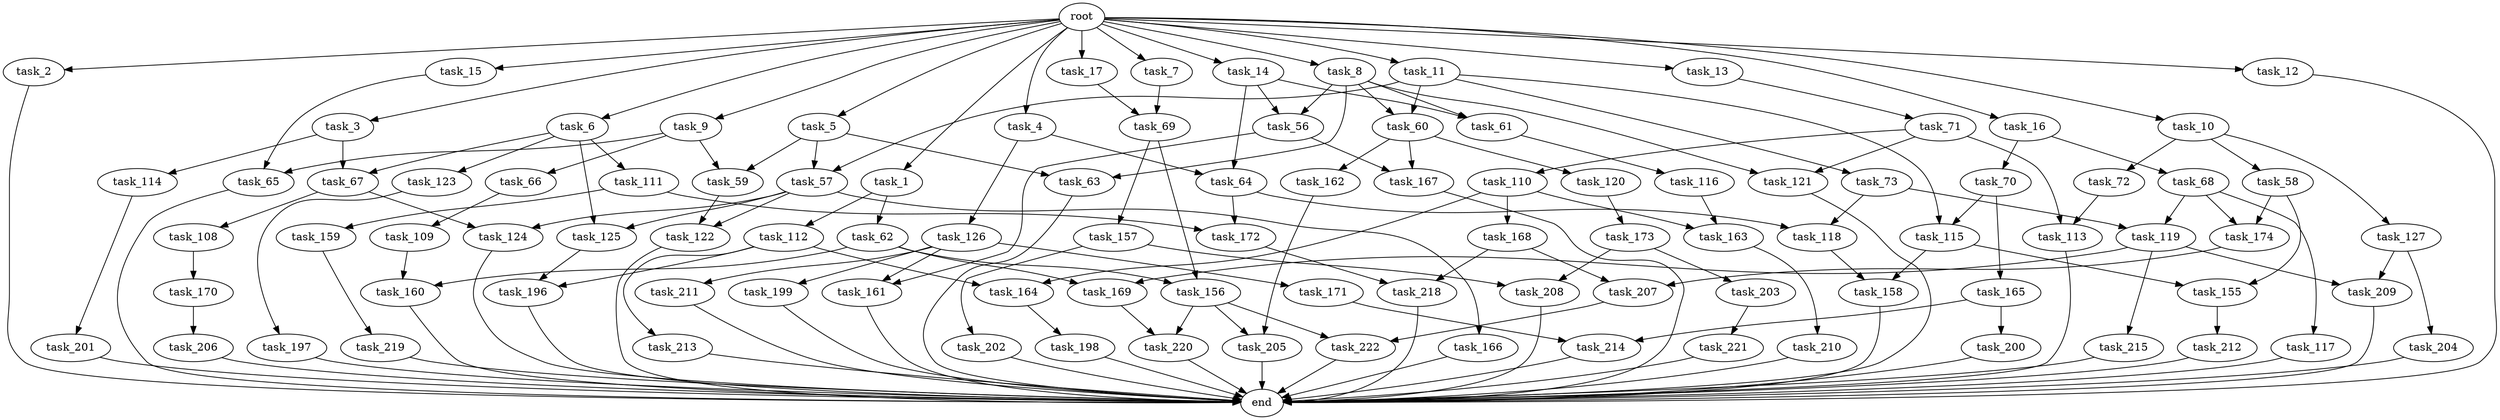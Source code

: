 digraph G {
  root [size="0.000000"];
  task_1 [size="1024.000000"];
  task_2 [size="1024.000000"];
  task_3 [size="1024.000000"];
  task_4 [size="1024.000000"];
  task_5 [size="1024.000000"];
  task_6 [size="1024.000000"];
  task_7 [size="1024.000000"];
  task_8 [size="1024.000000"];
  task_9 [size="1024.000000"];
  task_10 [size="1024.000000"];
  task_11 [size="1024.000000"];
  task_12 [size="1024.000000"];
  task_13 [size="1024.000000"];
  task_14 [size="1024.000000"];
  task_15 [size="1024.000000"];
  task_16 [size="1024.000000"];
  task_17 [size="1024.000000"];
  task_56 [size="687194767360.000000"];
  task_57 [size="635655159808.000000"];
  task_58 [size="137438953472.000000"];
  task_59 [size="523986010112.000000"];
  task_60 [size="970662608896.000000"];
  task_61 [size="687194767360.000000"];
  task_62 [size="77309411328.000000"];
  task_63 [size="764504178688.000000"];
  task_64 [size="171798691840.000000"];
  task_65 [size="618475290624.000000"];
  task_66 [size="309237645312.000000"];
  task_67 [size="970662608896.000000"];
  task_68 [size="137438953472.000000"];
  task_69 [size="730144440320.000000"];
  task_70 [size="137438953472.000000"];
  task_71 [size="137438953472.000000"];
  task_72 [size="137438953472.000000"];
  task_73 [size="420906795008.000000"];
  task_108 [size="695784701952.000000"];
  task_109 [size="137438953472.000000"];
  task_110 [size="77309411328.000000"];
  task_111 [size="420906795008.000000"];
  task_112 [size="77309411328.000000"];
  task_113 [size="214748364800.000000"];
  task_114 [size="549755813888.000000"];
  task_115 [size="1279900254208.000000"];
  task_116 [size="309237645312.000000"];
  task_117 [size="309237645312.000000"];
  task_118 [size="352187318272.000000"];
  task_119 [size="523986010112.000000"];
  task_120 [size="420906795008.000000"];
  task_121 [size="627065225216.000000"];
  task_122 [size="730144440320.000000"];
  task_123 [size="420906795008.000000"];
  task_124 [size="730144440320.000000"];
  task_125 [size="455266533376.000000"];
  task_126 [size="34359738368.000000"];
  task_127 [size="137438953472.000000"];
  task_155 [size="352187318272.000000"];
  task_156 [size="1168231104512.000000"];
  task_157 [size="309237645312.000000"];
  task_158 [size="558345748480.000000"];
  task_159 [size="214748364800.000000"];
  task_160 [size="893353197568.000000"];
  task_161 [size="1116691496960.000000"];
  task_162 [size="420906795008.000000"];
  task_163 [size="214748364800.000000"];
  task_164 [size="292057776128.000000"];
  task_165 [size="858993459200.000000"];
  task_166 [size="34359738368.000000"];
  task_167 [size="841813590016.000000"];
  task_168 [size="77309411328.000000"];
  task_169 [size="1717986918400.000000"];
  task_170 [size="137438953472.000000"];
  task_171 [size="695784701952.000000"];
  task_172 [size="352187318272.000000"];
  task_173 [size="549755813888.000000"];
  task_174 [size="523986010112.000000"];
  task_196 [size="635655159808.000000"];
  task_197 [size="309237645312.000000"];
  task_198 [size="549755813888.000000"];
  task_199 [size="695784701952.000000"];
  task_200 [size="309237645312.000000"];
  task_201 [size="309237645312.000000"];
  task_202 [size="858993459200.000000"];
  task_203 [size="420906795008.000000"];
  task_204 [size="695784701952.000000"];
  task_205 [size="111669149696.000000"];
  task_206 [size="214748364800.000000"];
  task_207 [size="343597383680.000000"];
  task_208 [size="1279900254208.000000"];
  task_209 [size="1554778161152.000000"];
  task_210 [size="420906795008.000000"];
  task_211 [size="695784701952.000000"];
  task_212 [size="77309411328.000000"];
  task_213 [size="214748364800.000000"];
  task_214 [size="343597383680.000000"];
  task_215 [size="858993459200.000000"];
  task_218 [size="343597383680.000000"];
  task_219 [size="549755813888.000000"];
  task_220 [size="730144440320.000000"];
  task_221 [size="77309411328.000000"];
  task_222 [size="111669149696.000000"];
  end [size="0.000000"];

  root -> task_1 [size="1.000000"];
  root -> task_2 [size="1.000000"];
  root -> task_3 [size="1.000000"];
  root -> task_4 [size="1.000000"];
  root -> task_5 [size="1.000000"];
  root -> task_6 [size="1.000000"];
  root -> task_7 [size="1.000000"];
  root -> task_8 [size="1.000000"];
  root -> task_9 [size="1.000000"];
  root -> task_10 [size="1.000000"];
  root -> task_11 [size="1.000000"];
  root -> task_12 [size="1.000000"];
  root -> task_13 [size="1.000000"];
  root -> task_14 [size="1.000000"];
  root -> task_15 [size="1.000000"];
  root -> task_16 [size="1.000000"];
  root -> task_17 [size="1.000000"];
  task_1 -> task_62 [size="75497472.000000"];
  task_1 -> task_112 [size="75497472.000000"];
  task_2 -> end [size="1.000000"];
  task_3 -> task_67 [size="536870912.000000"];
  task_3 -> task_114 [size="536870912.000000"];
  task_4 -> task_64 [size="33554432.000000"];
  task_4 -> task_126 [size="33554432.000000"];
  task_5 -> task_57 [size="209715200.000000"];
  task_5 -> task_59 [size="209715200.000000"];
  task_5 -> task_63 [size="209715200.000000"];
  task_6 -> task_67 [size="411041792.000000"];
  task_6 -> task_111 [size="411041792.000000"];
  task_6 -> task_123 [size="411041792.000000"];
  task_6 -> task_125 [size="411041792.000000"];
  task_7 -> task_69 [size="679477248.000000"];
  task_8 -> task_56 [size="536870912.000000"];
  task_8 -> task_60 [size="536870912.000000"];
  task_8 -> task_61 [size="536870912.000000"];
  task_8 -> task_63 [size="536870912.000000"];
  task_8 -> task_121 [size="536870912.000000"];
  task_9 -> task_59 [size="301989888.000000"];
  task_9 -> task_65 [size="301989888.000000"];
  task_9 -> task_66 [size="301989888.000000"];
  task_10 -> task_58 [size="134217728.000000"];
  task_10 -> task_72 [size="134217728.000000"];
  task_10 -> task_127 [size="134217728.000000"];
  task_11 -> task_57 [size="411041792.000000"];
  task_11 -> task_60 [size="411041792.000000"];
  task_11 -> task_73 [size="411041792.000000"];
  task_11 -> task_115 [size="411041792.000000"];
  task_12 -> end [size="1.000000"];
  task_13 -> task_71 [size="134217728.000000"];
  task_14 -> task_56 [size="134217728.000000"];
  task_14 -> task_61 [size="134217728.000000"];
  task_14 -> task_64 [size="134217728.000000"];
  task_15 -> task_65 [size="301989888.000000"];
  task_16 -> task_68 [size="134217728.000000"];
  task_16 -> task_70 [size="134217728.000000"];
  task_17 -> task_69 [size="33554432.000000"];
  task_56 -> task_161 [size="411041792.000000"];
  task_56 -> task_167 [size="411041792.000000"];
  task_57 -> task_122 [size="33554432.000000"];
  task_57 -> task_124 [size="33554432.000000"];
  task_57 -> task_125 [size="33554432.000000"];
  task_57 -> task_166 [size="33554432.000000"];
  task_58 -> task_155 [size="209715200.000000"];
  task_58 -> task_174 [size="209715200.000000"];
  task_59 -> task_122 [size="679477248.000000"];
  task_60 -> task_120 [size="411041792.000000"];
  task_60 -> task_162 [size="411041792.000000"];
  task_60 -> task_167 [size="411041792.000000"];
  task_61 -> task_116 [size="301989888.000000"];
  task_62 -> task_156 [size="838860800.000000"];
  task_62 -> task_160 [size="838860800.000000"];
  task_62 -> task_169 [size="838860800.000000"];
  task_63 -> end [size="1.000000"];
  task_64 -> task_118 [size="134217728.000000"];
  task_64 -> task_172 [size="134217728.000000"];
  task_65 -> end [size="1.000000"];
  task_66 -> task_109 [size="134217728.000000"];
  task_67 -> task_108 [size="679477248.000000"];
  task_67 -> task_124 [size="679477248.000000"];
  task_68 -> task_117 [size="301989888.000000"];
  task_68 -> task_119 [size="301989888.000000"];
  task_68 -> task_174 [size="301989888.000000"];
  task_69 -> task_156 [size="301989888.000000"];
  task_69 -> task_157 [size="301989888.000000"];
  task_70 -> task_115 [size="838860800.000000"];
  task_70 -> task_165 [size="838860800.000000"];
  task_71 -> task_110 [size="75497472.000000"];
  task_71 -> task_113 [size="75497472.000000"];
  task_71 -> task_121 [size="75497472.000000"];
  task_72 -> task_113 [size="134217728.000000"];
  task_73 -> task_118 [size="209715200.000000"];
  task_73 -> task_119 [size="209715200.000000"];
  task_108 -> task_170 [size="134217728.000000"];
  task_109 -> task_160 [size="33554432.000000"];
  task_110 -> task_163 [size="75497472.000000"];
  task_110 -> task_164 [size="75497472.000000"];
  task_110 -> task_168 [size="75497472.000000"];
  task_111 -> task_159 [size="209715200.000000"];
  task_111 -> task_172 [size="209715200.000000"];
  task_112 -> task_164 [size="209715200.000000"];
  task_112 -> task_196 [size="209715200.000000"];
  task_112 -> task_213 [size="209715200.000000"];
  task_113 -> end [size="1.000000"];
  task_114 -> task_201 [size="301989888.000000"];
  task_115 -> task_155 [size="134217728.000000"];
  task_115 -> task_158 [size="134217728.000000"];
  task_116 -> task_163 [size="134217728.000000"];
  task_117 -> end [size="1.000000"];
  task_118 -> task_158 [size="411041792.000000"];
  task_119 -> task_169 [size="838860800.000000"];
  task_119 -> task_209 [size="838860800.000000"];
  task_119 -> task_215 [size="838860800.000000"];
  task_120 -> task_173 [size="536870912.000000"];
  task_121 -> end [size="1.000000"];
  task_122 -> end [size="1.000000"];
  task_123 -> task_197 [size="301989888.000000"];
  task_124 -> end [size="1.000000"];
  task_125 -> task_196 [size="411041792.000000"];
  task_126 -> task_161 [size="679477248.000000"];
  task_126 -> task_171 [size="679477248.000000"];
  task_126 -> task_199 [size="679477248.000000"];
  task_126 -> task_211 [size="679477248.000000"];
  task_127 -> task_204 [size="679477248.000000"];
  task_127 -> task_209 [size="679477248.000000"];
  task_155 -> task_212 [size="75497472.000000"];
  task_156 -> task_205 [size="33554432.000000"];
  task_156 -> task_220 [size="33554432.000000"];
  task_156 -> task_222 [size="33554432.000000"];
  task_157 -> task_202 [size="838860800.000000"];
  task_157 -> task_208 [size="838860800.000000"];
  task_158 -> end [size="1.000000"];
  task_159 -> task_219 [size="536870912.000000"];
  task_160 -> end [size="1.000000"];
  task_161 -> end [size="1.000000"];
  task_162 -> task_205 [size="75497472.000000"];
  task_163 -> task_210 [size="411041792.000000"];
  task_164 -> task_198 [size="536870912.000000"];
  task_165 -> task_200 [size="301989888.000000"];
  task_165 -> task_214 [size="301989888.000000"];
  task_166 -> end [size="1.000000"];
  task_167 -> end [size="1.000000"];
  task_168 -> task_207 [size="301989888.000000"];
  task_168 -> task_218 [size="301989888.000000"];
  task_169 -> task_220 [size="679477248.000000"];
  task_170 -> task_206 [size="209715200.000000"];
  task_171 -> task_214 [size="33554432.000000"];
  task_172 -> task_218 [size="33554432.000000"];
  task_173 -> task_203 [size="411041792.000000"];
  task_173 -> task_208 [size="411041792.000000"];
  task_174 -> task_207 [size="33554432.000000"];
  task_196 -> end [size="1.000000"];
  task_197 -> end [size="1.000000"];
  task_198 -> end [size="1.000000"];
  task_199 -> end [size="1.000000"];
  task_200 -> end [size="1.000000"];
  task_201 -> end [size="1.000000"];
  task_202 -> end [size="1.000000"];
  task_203 -> task_221 [size="75497472.000000"];
  task_204 -> end [size="1.000000"];
  task_205 -> end [size="1.000000"];
  task_206 -> end [size="1.000000"];
  task_207 -> task_222 [size="75497472.000000"];
  task_208 -> end [size="1.000000"];
  task_209 -> end [size="1.000000"];
  task_210 -> end [size="1.000000"];
  task_211 -> end [size="1.000000"];
  task_212 -> end [size="1.000000"];
  task_213 -> end [size="1.000000"];
  task_214 -> end [size="1.000000"];
  task_215 -> end [size="1.000000"];
  task_218 -> end [size="1.000000"];
  task_219 -> end [size="1.000000"];
  task_220 -> end [size="1.000000"];
  task_221 -> end [size="1.000000"];
  task_222 -> end [size="1.000000"];
}
